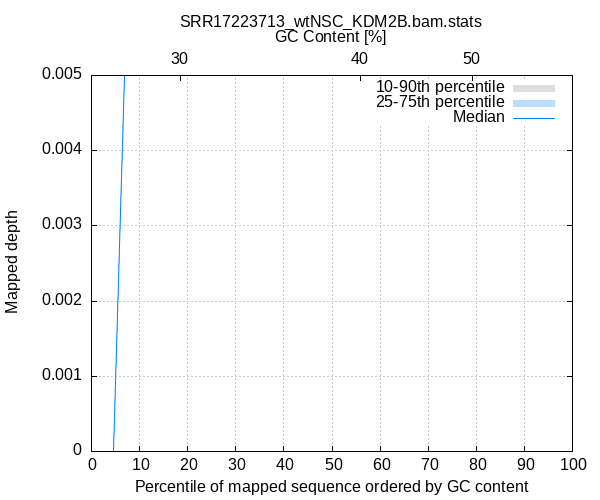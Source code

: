 
            set terminal png size 600,500 truecolor
            set output "SRR17223713_wtNSC_KDM2B_stats/gc-depth.png"
            set grid xtics ytics y2tics back lc rgb "#cccccc"
            set ylabel "Mapped depth"
            set xlabel "Percentile of mapped sequence ordered by GC content"
            set x2label "GC Content [%]"
            set title "SRR17223713_wtNSC_KDM2B.bam.stats" noenhanced
            set x2tics ("30" 18.605,"40" 55.814,"50" 79.070)
            set xtics nomirror
            set xrange [0.1:99.9]

            plot '-' using 1:2:3 with filledcurve lt 1 lc rgb "#dedede" t '10-90th percentile' , \
                 '-' using 1:2:3 with filledcurve lt 1 lc rgb "#bbdeff" t '25-75th percentile' , \
                 '-' using 1:2 with lines lc rgb "#0084ff" t 'Median'
        4.651	0.000	0.000
6.977	0.005	0.005
9.302	0.005	0.005
11.628	0.005	0.005
18.605	0.005	0.005
20.930	0.005	0.005
27.907	0.005	0.005
32.558	0.005	0.005
37.209	0.005	0.005
41.860	0.005	0.005
44.186	0.005	0.005
46.512	0.005	0.005
53.488	0.005	0.005
55.814	0.005	0.005
62.791	0.005	0.005
65.116	0.005	0.005
67.442	0.005	0.005
72.093	0.005	0.005
74.419	0.005	0.005
76.744	0.005	0.005
79.070	0.005	0.005
83.721	0.005	0.005
88.372	0.005	0.005
90.698	0.005	0.005
93.023	0.005	0.005
95.349	0.005	0.005
97.674	0.005	0.005
100.000	0.005	0.005
end
4.651	0.000	0.000
6.977	0.005	0.005
9.302	0.005	0.005
11.628	0.005	0.005
18.605	0.005	0.005
20.930	0.005	0.005
27.907	0.005	0.005
32.558	0.005	0.005
37.209	0.005	0.005
41.860	0.005	0.005
44.186	0.005	0.005
46.512	0.005	0.005
53.488	0.005	0.005
55.814	0.005	0.005
62.791	0.005	0.005
65.116	0.005	0.005
67.442	0.005	0.005
72.093	0.005	0.005
74.419	0.005	0.005
76.744	0.005	0.005
79.070	0.005	0.005
83.721	0.005	0.005
88.372	0.005	0.005
90.698	0.005	0.005
93.023	0.005	0.005
95.349	0.005	0.005
97.674	0.005	0.005
100.000	0.005	0.005
end
4.651	0.000
6.977	0.005
9.302	0.005
11.628	0.005
18.605	0.005
20.930	0.005
27.907	0.005
32.558	0.005
37.209	0.005
41.860	0.005
44.186	0.005
46.512	0.005
53.488	0.005
55.814	0.005
62.791	0.005
65.116	0.005
67.442	0.005
72.093	0.005
74.419	0.005
76.744	0.005
79.070	0.005
83.721	0.005
88.372	0.005
90.698	0.005
93.023	0.005
95.349	0.005
97.674	0.005
100.000	0.005
end
